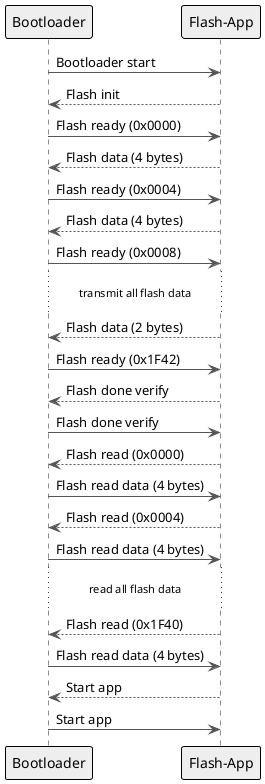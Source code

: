 @startuml
skinparam {
  ArrowColor #555555
  ParticipantBorderColor #000000
  ParticipantBackgroundColor #eeeeee
  ParticipantBorderThickness 1
  LifeLineBorderColor #cccccc
  monochrome true
  shadowing false
}

Bootloader -> "Flash-App" : Bootloader start
Bootloader <-- "Flash-App" : Flash init
Bootloader -> "Flash-App" : Flash ready (0x0000)
Bootloader <-- "Flash-App" : Flash data (4 bytes)
Bootloader -> "Flash-App" : Flash ready (0x0004)
Bootloader <-- "Flash-App" : Flash data (4 bytes)
Bootloader -> "Flash-App" : Flash ready (0x0008)
... transmit all flash data ...
Bootloader <-- "Flash-App" : Flash data (2 bytes)
Bootloader -> "Flash-App" : Flash ready (0x1F42)
Bootloader <-- "Flash-App" : Flash done verify
Bootloader -> "Flash-App" : Flash done verify
Bootloader <-- "Flash-App" : Flash read (0x0000)
Bootloader -> "Flash-App" : Flash read data (4 bytes)
Bootloader <-- "Flash-App" : Flash read (0x0004)
Bootloader -> "Flash-App" : Flash read data (4 bytes)
... read all flash data ...
Bootloader <-- "Flash-App" : Flash read (0x1F40)
Bootloader -> "Flash-App" : Flash read data (4 bytes)
Bootloader <-- "Flash-App" : Start app
Bootloader -> "Flash-App" : Start app
@enduml

